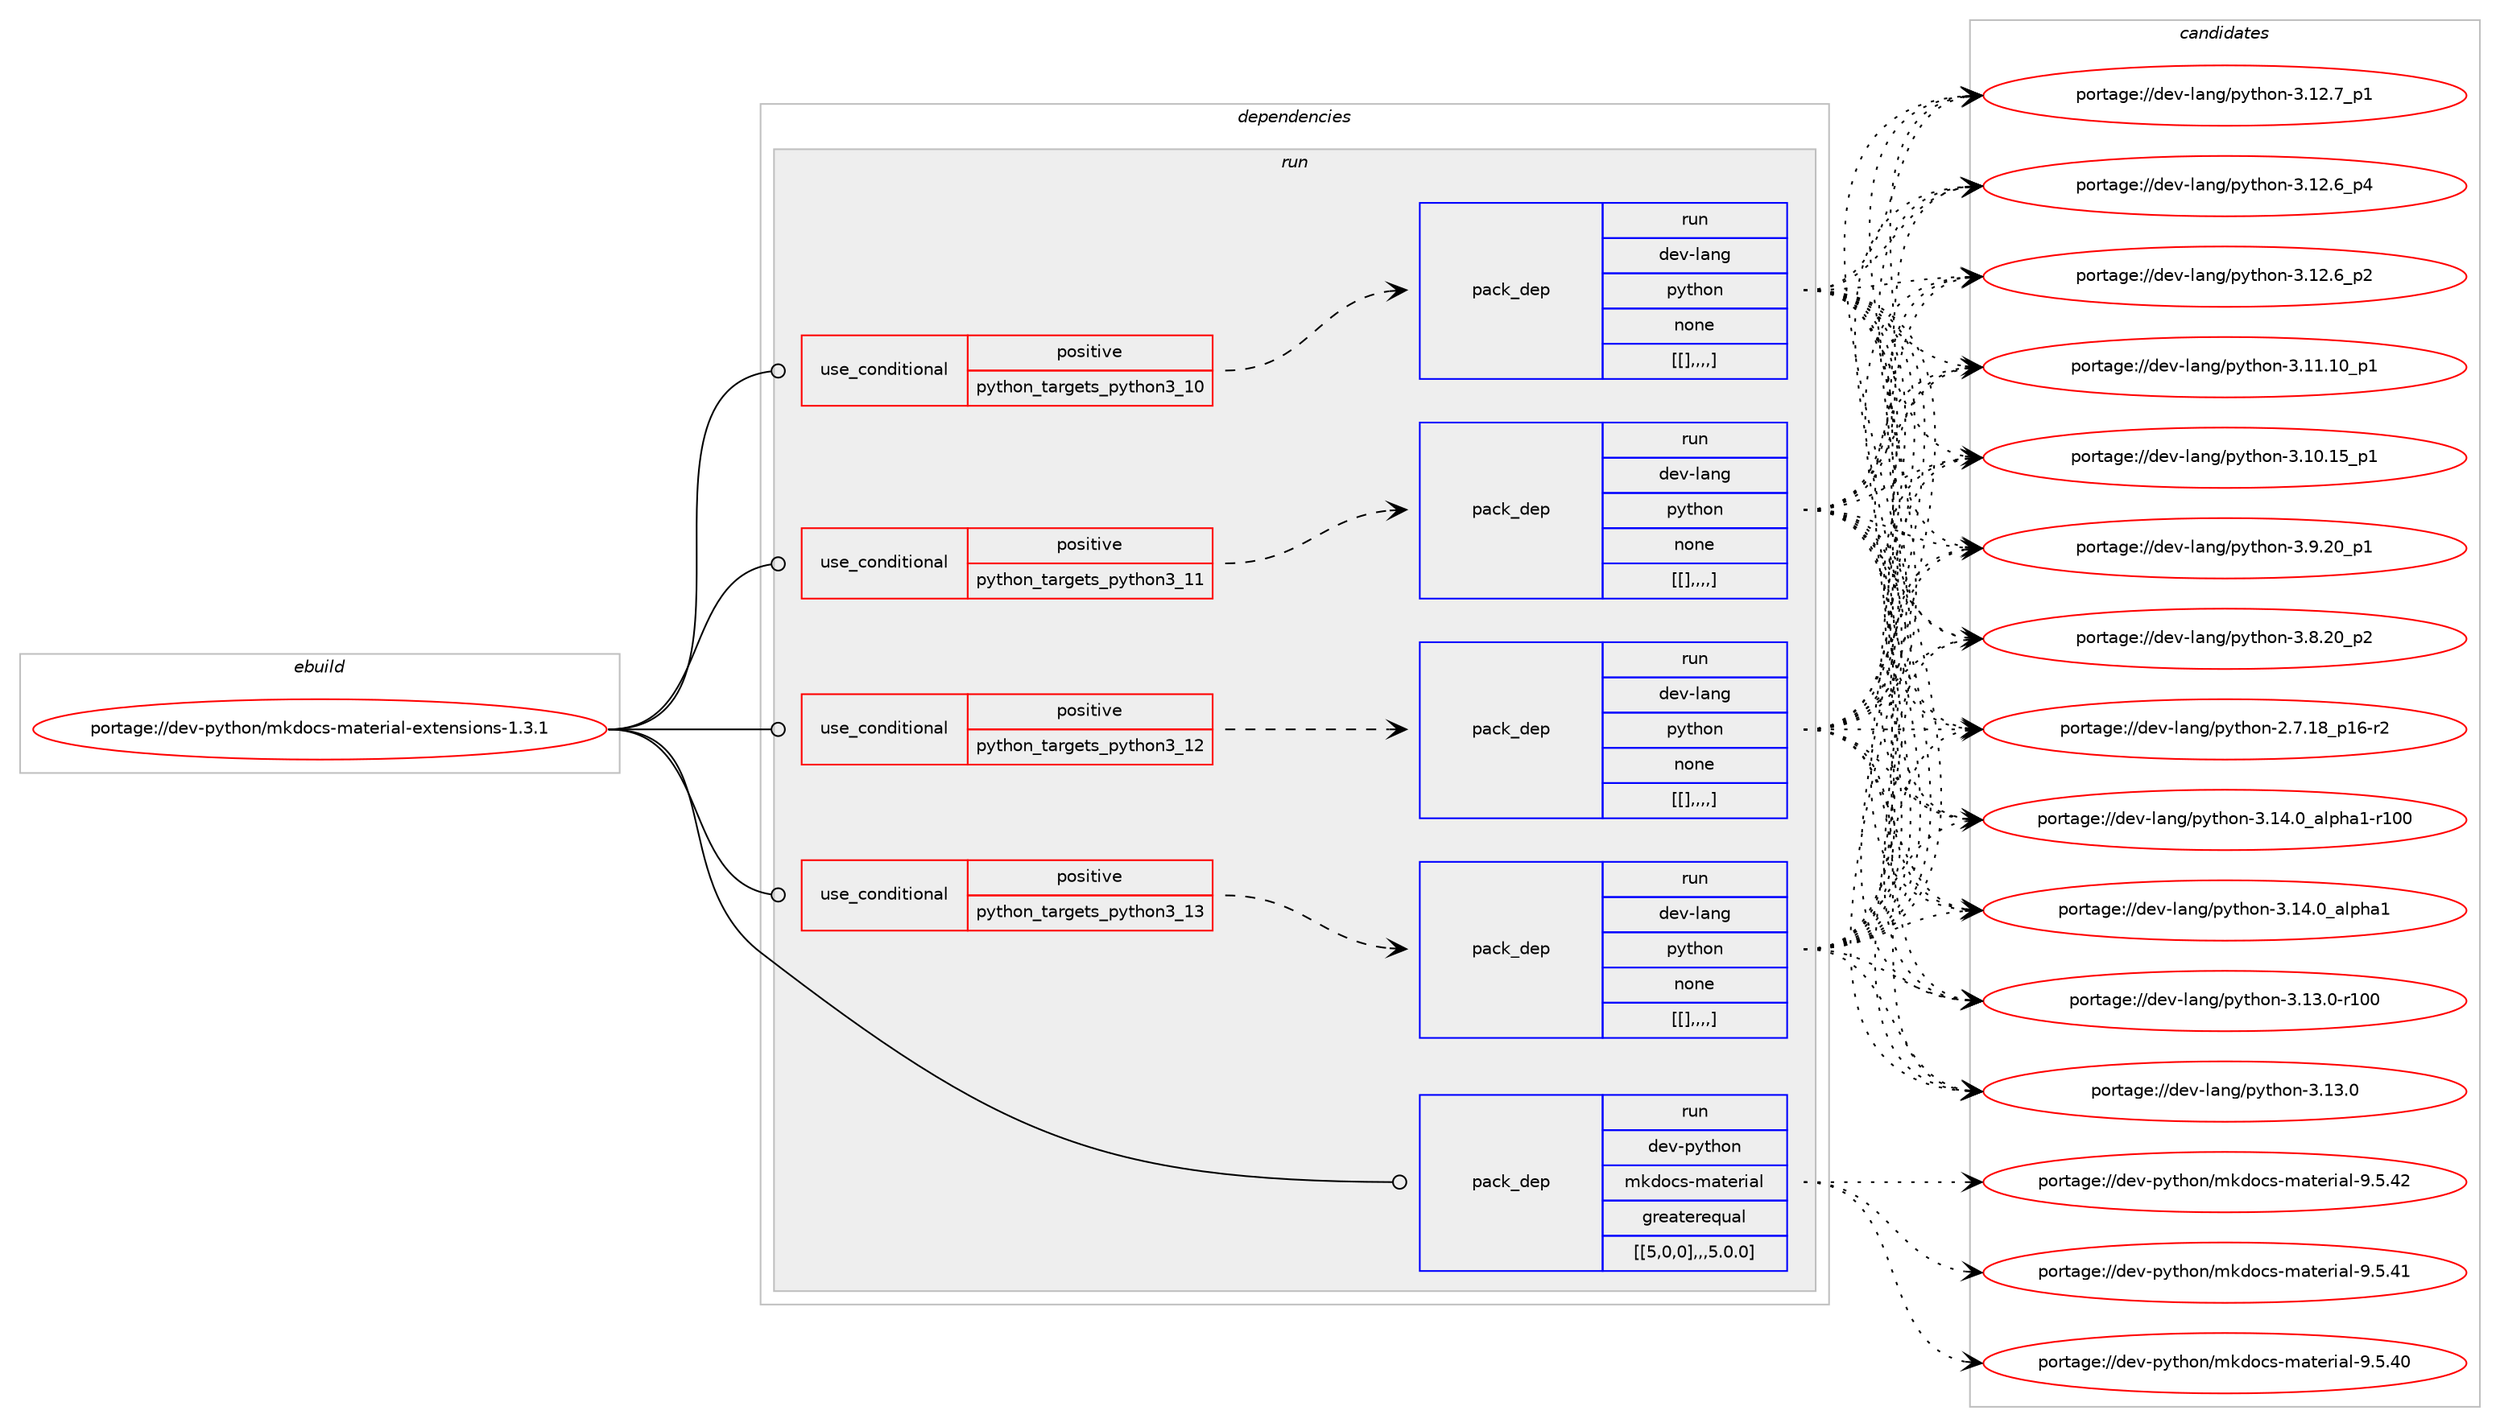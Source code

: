 digraph prolog {

# *************
# Graph options
# *************

newrank=true;
concentrate=true;
compound=true;
graph [rankdir=LR,fontname=Helvetica,fontsize=10,ranksep=1.5];#, ranksep=2.5, nodesep=0.2];
edge  [arrowhead=vee];
node  [fontname=Helvetica,fontsize=10];

# **********
# The ebuild
# **********

subgraph cluster_leftcol {
color=gray;
label=<<i>ebuild</i>>;
id [label="portage://dev-python/mkdocs-material-extensions-1.3.1", color=red, width=4, href="../dev-python/mkdocs-material-extensions-1.3.1.svg"];
}

# ****************
# The dependencies
# ****************

subgraph cluster_midcol {
color=gray;
label=<<i>dependencies</i>>;
subgraph cluster_compile {
fillcolor="#eeeeee";
style=filled;
label=<<i>compile</i>>;
}
subgraph cluster_compileandrun {
fillcolor="#eeeeee";
style=filled;
label=<<i>compile and run</i>>;
}
subgraph cluster_run {
fillcolor="#eeeeee";
style=filled;
label=<<i>run</i>>;
subgraph cond37203 {
dependency157201 [label=<<TABLE BORDER="0" CELLBORDER="1" CELLSPACING="0" CELLPADDING="4"><TR><TD ROWSPAN="3" CELLPADDING="10">use_conditional</TD></TR><TR><TD>positive</TD></TR><TR><TD>python_targets_python3_10</TD></TR></TABLE>>, shape=none, color=red];
subgraph pack118692 {
dependency157203 [label=<<TABLE BORDER="0" CELLBORDER="1" CELLSPACING="0" CELLPADDING="4" WIDTH="220"><TR><TD ROWSPAN="6" CELLPADDING="30">pack_dep</TD></TR><TR><TD WIDTH="110">run</TD></TR><TR><TD>dev-lang</TD></TR><TR><TD>python</TD></TR><TR><TD>none</TD></TR><TR><TD>[[],,,,]</TD></TR></TABLE>>, shape=none, color=blue];
}
dependency157201:e -> dependency157203:w [weight=20,style="dashed",arrowhead="vee"];
}
id:e -> dependency157201:w [weight=20,style="solid",arrowhead="odot"];
subgraph cond37205 {
dependency157229 [label=<<TABLE BORDER="0" CELLBORDER="1" CELLSPACING="0" CELLPADDING="4"><TR><TD ROWSPAN="3" CELLPADDING="10">use_conditional</TD></TR><TR><TD>positive</TD></TR><TR><TD>python_targets_python3_11</TD></TR></TABLE>>, shape=none, color=red];
subgraph pack118716 {
dependency157313 [label=<<TABLE BORDER="0" CELLBORDER="1" CELLSPACING="0" CELLPADDING="4" WIDTH="220"><TR><TD ROWSPAN="6" CELLPADDING="30">pack_dep</TD></TR><TR><TD WIDTH="110">run</TD></TR><TR><TD>dev-lang</TD></TR><TR><TD>python</TD></TR><TR><TD>none</TD></TR><TR><TD>[[],,,,]</TD></TR></TABLE>>, shape=none, color=blue];
}
dependency157229:e -> dependency157313:w [weight=20,style="dashed",arrowhead="vee"];
}
id:e -> dependency157229:w [weight=20,style="solid",arrowhead="odot"];
subgraph cond37252 {
dependency157377 [label=<<TABLE BORDER="0" CELLBORDER="1" CELLSPACING="0" CELLPADDING="4"><TR><TD ROWSPAN="3" CELLPADDING="10">use_conditional</TD></TR><TR><TD>positive</TD></TR><TR><TD>python_targets_python3_12</TD></TR></TABLE>>, shape=none, color=red];
subgraph pack118793 {
dependency157380 [label=<<TABLE BORDER="0" CELLBORDER="1" CELLSPACING="0" CELLPADDING="4" WIDTH="220"><TR><TD ROWSPAN="6" CELLPADDING="30">pack_dep</TD></TR><TR><TD WIDTH="110">run</TD></TR><TR><TD>dev-lang</TD></TR><TR><TD>python</TD></TR><TR><TD>none</TD></TR><TR><TD>[[],,,,]</TD></TR></TABLE>>, shape=none, color=blue];
}
dependency157377:e -> dependency157380:w [weight=20,style="dashed",arrowhead="vee"];
}
id:e -> dependency157377:w [weight=20,style="solid",arrowhead="odot"];
subgraph cond37278 {
dependency157402 [label=<<TABLE BORDER="0" CELLBORDER="1" CELLSPACING="0" CELLPADDING="4"><TR><TD ROWSPAN="3" CELLPADDING="10">use_conditional</TD></TR><TR><TD>positive</TD></TR><TR><TD>python_targets_python3_13</TD></TR></TABLE>>, shape=none, color=red];
subgraph pack118810 {
dependency157424 [label=<<TABLE BORDER="0" CELLBORDER="1" CELLSPACING="0" CELLPADDING="4" WIDTH="220"><TR><TD ROWSPAN="6" CELLPADDING="30">pack_dep</TD></TR><TR><TD WIDTH="110">run</TD></TR><TR><TD>dev-lang</TD></TR><TR><TD>python</TD></TR><TR><TD>none</TD></TR><TR><TD>[[],,,,]</TD></TR></TABLE>>, shape=none, color=blue];
}
dependency157402:e -> dependency157424:w [weight=20,style="dashed",arrowhead="vee"];
}
id:e -> dependency157402:w [weight=20,style="solid",arrowhead="odot"];
subgraph pack118865 {
dependency157493 [label=<<TABLE BORDER="0" CELLBORDER="1" CELLSPACING="0" CELLPADDING="4" WIDTH="220"><TR><TD ROWSPAN="6" CELLPADDING="30">pack_dep</TD></TR><TR><TD WIDTH="110">run</TD></TR><TR><TD>dev-python</TD></TR><TR><TD>mkdocs-material</TD></TR><TR><TD>greaterequal</TD></TR><TR><TD>[[5,0,0],,,5.0.0]</TD></TR></TABLE>>, shape=none, color=blue];
}
id:e -> dependency157493:w [weight=20,style="solid",arrowhead="odot"];
}
}

# **************
# The candidates
# **************

subgraph cluster_choices {
rank=same;
color=gray;
label=<<i>candidates</i>>;

subgraph choice118646 {
color=black;
nodesep=1;
choice100101118451089711010347112121116104111110455146495246489597108112104974945114494848 [label="portage://dev-lang/python-3.14.0_alpha1-r100", color=red, width=4,href="../dev-lang/python-3.14.0_alpha1-r100.svg"];
choice1001011184510897110103471121211161041111104551464952464895971081121049749 [label="portage://dev-lang/python-3.14.0_alpha1", color=red, width=4,href="../dev-lang/python-3.14.0_alpha1.svg"];
choice1001011184510897110103471121211161041111104551464951464845114494848 [label="portage://dev-lang/python-3.13.0-r100", color=red, width=4,href="../dev-lang/python-3.13.0-r100.svg"];
choice10010111845108971101034711212111610411111045514649514648 [label="portage://dev-lang/python-3.13.0", color=red, width=4,href="../dev-lang/python-3.13.0.svg"];
choice100101118451089711010347112121116104111110455146495046559511249 [label="portage://dev-lang/python-3.12.7_p1", color=red, width=4,href="../dev-lang/python-3.12.7_p1.svg"];
choice100101118451089711010347112121116104111110455146495046549511252 [label="portage://dev-lang/python-3.12.6_p4", color=red, width=4,href="../dev-lang/python-3.12.6_p4.svg"];
choice100101118451089711010347112121116104111110455146495046549511250 [label="portage://dev-lang/python-3.12.6_p2", color=red, width=4,href="../dev-lang/python-3.12.6_p2.svg"];
choice10010111845108971101034711212111610411111045514649494649489511249 [label="portage://dev-lang/python-3.11.10_p1", color=red, width=4,href="../dev-lang/python-3.11.10_p1.svg"];
choice10010111845108971101034711212111610411111045514649484649539511249 [label="portage://dev-lang/python-3.10.15_p1", color=red, width=4,href="../dev-lang/python-3.10.15_p1.svg"];
choice100101118451089711010347112121116104111110455146574650489511249 [label="portage://dev-lang/python-3.9.20_p1", color=red, width=4,href="../dev-lang/python-3.9.20_p1.svg"];
choice100101118451089711010347112121116104111110455146564650489511250 [label="portage://dev-lang/python-3.8.20_p2", color=red, width=4,href="../dev-lang/python-3.8.20_p2.svg"];
choice100101118451089711010347112121116104111110455046554649569511249544511450 [label="portage://dev-lang/python-2.7.18_p16-r2", color=red, width=4,href="../dev-lang/python-2.7.18_p16-r2.svg"];
dependency157203:e -> choice100101118451089711010347112121116104111110455146495246489597108112104974945114494848:w [style=dotted,weight="100"];
dependency157203:e -> choice1001011184510897110103471121211161041111104551464952464895971081121049749:w [style=dotted,weight="100"];
dependency157203:e -> choice1001011184510897110103471121211161041111104551464951464845114494848:w [style=dotted,weight="100"];
dependency157203:e -> choice10010111845108971101034711212111610411111045514649514648:w [style=dotted,weight="100"];
dependency157203:e -> choice100101118451089711010347112121116104111110455146495046559511249:w [style=dotted,weight="100"];
dependency157203:e -> choice100101118451089711010347112121116104111110455146495046549511252:w [style=dotted,weight="100"];
dependency157203:e -> choice100101118451089711010347112121116104111110455146495046549511250:w [style=dotted,weight="100"];
dependency157203:e -> choice10010111845108971101034711212111610411111045514649494649489511249:w [style=dotted,weight="100"];
dependency157203:e -> choice10010111845108971101034711212111610411111045514649484649539511249:w [style=dotted,weight="100"];
dependency157203:e -> choice100101118451089711010347112121116104111110455146574650489511249:w [style=dotted,weight="100"];
dependency157203:e -> choice100101118451089711010347112121116104111110455146564650489511250:w [style=dotted,weight="100"];
dependency157203:e -> choice100101118451089711010347112121116104111110455046554649569511249544511450:w [style=dotted,weight="100"];
}
subgraph choice118656 {
color=black;
nodesep=1;
choice100101118451089711010347112121116104111110455146495246489597108112104974945114494848 [label="portage://dev-lang/python-3.14.0_alpha1-r100", color=red, width=4,href="../dev-lang/python-3.14.0_alpha1-r100.svg"];
choice1001011184510897110103471121211161041111104551464952464895971081121049749 [label="portage://dev-lang/python-3.14.0_alpha1", color=red, width=4,href="../dev-lang/python-3.14.0_alpha1.svg"];
choice1001011184510897110103471121211161041111104551464951464845114494848 [label="portage://dev-lang/python-3.13.0-r100", color=red, width=4,href="../dev-lang/python-3.13.0-r100.svg"];
choice10010111845108971101034711212111610411111045514649514648 [label="portage://dev-lang/python-3.13.0", color=red, width=4,href="../dev-lang/python-3.13.0.svg"];
choice100101118451089711010347112121116104111110455146495046559511249 [label="portage://dev-lang/python-3.12.7_p1", color=red, width=4,href="../dev-lang/python-3.12.7_p1.svg"];
choice100101118451089711010347112121116104111110455146495046549511252 [label="portage://dev-lang/python-3.12.6_p4", color=red, width=4,href="../dev-lang/python-3.12.6_p4.svg"];
choice100101118451089711010347112121116104111110455146495046549511250 [label="portage://dev-lang/python-3.12.6_p2", color=red, width=4,href="../dev-lang/python-3.12.6_p2.svg"];
choice10010111845108971101034711212111610411111045514649494649489511249 [label="portage://dev-lang/python-3.11.10_p1", color=red, width=4,href="../dev-lang/python-3.11.10_p1.svg"];
choice10010111845108971101034711212111610411111045514649484649539511249 [label="portage://dev-lang/python-3.10.15_p1", color=red, width=4,href="../dev-lang/python-3.10.15_p1.svg"];
choice100101118451089711010347112121116104111110455146574650489511249 [label="portage://dev-lang/python-3.9.20_p1", color=red, width=4,href="../dev-lang/python-3.9.20_p1.svg"];
choice100101118451089711010347112121116104111110455146564650489511250 [label="portage://dev-lang/python-3.8.20_p2", color=red, width=4,href="../dev-lang/python-3.8.20_p2.svg"];
choice100101118451089711010347112121116104111110455046554649569511249544511450 [label="portage://dev-lang/python-2.7.18_p16-r2", color=red, width=4,href="../dev-lang/python-2.7.18_p16-r2.svg"];
dependency157313:e -> choice100101118451089711010347112121116104111110455146495246489597108112104974945114494848:w [style=dotted,weight="100"];
dependency157313:e -> choice1001011184510897110103471121211161041111104551464952464895971081121049749:w [style=dotted,weight="100"];
dependency157313:e -> choice1001011184510897110103471121211161041111104551464951464845114494848:w [style=dotted,weight="100"];
dependency157313:e -> choice10010111845108971101034711212111610411111045514649514648:w [style=dotted,weight="100"];
dependency157313:e -> choice100101118451089711010347112121116104111110455146495046559511249:w [style=dotted,weight="100"];
dependency157313:e -> choice100101118451089711010347112121116104111110455146495046549511252:w [style=dotted,weight="100"];
dependency157313:e -> choice100101118451089711010347112121116104111110455146495046549511250:w [style=dotted,weight="100"];
dependency157313:e -> choice10010111845108971101034711212111610411111045514649494649489511249:w [style=dotted,weight="100"];
dependency157313:e -> choice10010111845108971101034711212111610411111045514649484649539511249:w [style=dotted,weight="100"];
dependency157313:e -> choice100101118451089711010347112121116104111110455146574650489511249:w [style=dotted,weight="100"];
dependency157313:e -> choice100101118451089711010347112121116104111110455146564650489511250:w [style=dotted,weight="100"];
dependency157313:e -> choice100101118451089711010347112121116104111110455046554649569511249544511450:w [style=dotted,weight="100"];
}
subgraph choice118681 {
color=black;
nodesep=1;
choice100101118451089711010347112121116104111110455146495246489597108112104974945114494848 [label="portage://dev-lang/python-3.14.0_alpha1-r100", color=red, width=4,href="../dev-lang/python-3.14.0_alpha1-r100.svg"];
choice1001011184510897110103471121211161041111104551464952464895971081121049749 [label="portage://dev-lang/python-3.14.0_alpha1", color=red, width=4,href="../dev-lang/python-3.14.0_alpha1.svg"];
choice1001011184510897110103471121211161041111104551464951464845114494848 [label="portage://dev-lang/python-3.13.0-r100", color=red, width=4,href="../dev-lang/python-3.13.0-r100.svg"];
choice10010111845108971101034711212111610411111045514649514648 [label="portage://dev-lang/python-3.13.0", color=red, width=4,href="../dev-lang/python-3.13.0.svg"];
choice100101118451089711010347112121116104111110455146495046559511249 [label="portage://dev-lang/python-3.12.7_p1", color=red, width=4,href="../dev-lang/python-3.12.7_p1.svg"];
choice100101118451089711010347112121116104111110455146495046549511252 [label="portage://dev-lang/python-3.12.6_p4", color=red, width=4,href="../dev-lang/python-3.12.6_p4.svg"];
choice100101118451089711010347112121116104111110455146495046549511250 [label="portage://dev-lang/python-3.12.6_p2", color=red, width=4,href="../dev-lang/python-3.12.6_p2.svg"];
choice10010111845108971101034711212111610411111045514649494649489511249 [label="portage://dev-lang/python-3.11.10_p1", color=red, width=4,href="../dev-lang/python-3.11.10_p1.svg"];
choice10010111845108971101034711212111610411111045514649484649539511249 [label="portage://dev-lang/python-3.10.15_p1", color=red, width=4,href="../dev-lang/python-3.10.15_p1.svg"];
choice100101118451089711010347112121116104111110455146574650489511249 [label="portage://dev-lang/python-3.9.20_p1", color=red, width=4,href="../dev-lang/python-3.9.20_p1.svg"];
choice100101118451089711010347112121116104111110455146564650489511250 [label="portage://dev-lang/python-3.8.20_p2", color=red, width=4,href="../dev-lang/python-3.8.20_p2.svg"];
choice100101118451089711010347112121116104111110455046554649569511249544511450 [label="portage://dev-lang/python-2.7.18_p16-r2", color=red, width=4,href="../dev-lang/python-2.7.18_p16-r2.svg"];
dependency157380:e -> choice100101118451089711010347112121116104111110455146495246489597108112104974945114494848:w [style=dotted,weight="100"];
dependency157380:e -> choice1001011184510897110103471121211161041111104551464952464895971081121049749:w [style=dotted,weight="100"];
dependency157380:e -> choice1001011184510897110103471121211161041111104551464951464845114494848:w [style=dotted,weight="100"];
dependency157380:e -> choice10010111845108971101034711212111610411111045514649514648:w [style=dotted,weight="100"];
dependency157380:e -> choice100101118451089711010347112121116104111110455146495046559511249:w [style=dotted,weight="100"];
dependency157380:e -> choice100101118451089711010347112121116104111110455146495046549511252:w [style=dotted,weight="100"];
dependency157380:e -> choice100101118451089711010347112121116104111110455146495046549511250:w [style=dotted,weight="100"];
dependency157380:e -> choice10010111845108971101034711212111610411111045514649494649489511249:w [style=dotted,weight="100"];
dependency157380:e -> choice10010111845108971101034711212111610411111045514649484649539511249:w [style=dotted,weight="100"];
dependency157380:e -> choice100101118451089711010347112121116104111110455146574650489511249:w [style=dotted,weight="100"];
dependency157380:e -> choice100101118451089711010347112121116104111110455146564650489511250:w [style=dotted,weight="100"];
dependency157380:e -> choice100101118451089711010347112121116104111110455046554649569511249544511450:w [style=dotted,weight="100"];
}
subgraph choice118691 {
color=black;
nodesep=1;
choice100101118451089711010347112121116104111110455146495246489597108112104974945114494848 [label="portage://dev-lang/python-3.14.0_alpha1-r100", color=red, width=4,href="../dev-lang/python-3.14.0_alpha1-r100.svg"];
choice1001011184510897110103471121211161041111104551464952464895971081121049749 [label="portage://dev-lang/python-3.14.0_alpha1", color=red, width=4,href="../dev-lang/python-3.14.0_alpha1.svg"];
choice1001011184510897110103471121211161041111104551464951464845114494848 [label="portage://dev-lang/python-3.13.0-r100", color=red, width=4,href="../dev-lang/python-3.13.0-r100.svg"];
choice10010111845108971101034711212111610411111045514649514648 [label="portage://dev-lang/python-3.13.0", color=red, width=4,href="../dev-lang/python-3.13.0.svg"];
choice100101118451089711010347112121116104111110455146495046559511249 [label="portage://dev-lang/python-3.12.7_p1", color=red, width=4,href="../dev-lang/python-3.12.7_p1.svg"];
choice100101118451089711010347112121116104111110455146495046549511252 [label="portage://dev-lang/python-3.12.6_p4", color=red, width=4,href="../dev-lang/python-3.12.6_p4.svg"];
choice100101118451089711010347112121116104111110455146495046549511250 [label="portage://dev-lang/python-3.12.6_p2", color=red, width=4,href="../dev-lang/python-3.12.6_p2.svg"];
choice10010111845108971101034711212111610411111045514649494649489511249 [label="portage://dev-lang/python-3.11.10_p1", color=red, width=4,href="../dev-lang/python-3.11.10_p1.svg"];
choice10010111845108971101034711212111610411111045514649484649539511249 [label="portage://dev-lang/python-3.10.15_p1", color=red, width=4,href="../dev-lang/python-3.10.15_p1.svg"];
choice100101118451089711010347112121116104111110455146574650489511249 [label="portage://dev-lang/python-3.9.20_p1", color=red, width=4,href="../dev-lang/python-3.9.20_p1.svg"];
choice100101118451089711010347112121116104111110455146564650489511250 [label="portage://dev-lang/python-3.8.20_p2", color=red, width=4,href="../dev-lang/python-3.8.20_p2.svg"];
choice100101118451089711010347112121116104111110455046554649569511249544511450 [label="portage://dev-lang/python-2.7.18_p16-r2", color=red, width=4,href="../dev-lang/python-2.7.18_p16-r2.svg"];
dependency157424:e -> choice100101118451089711010347112121116104111110455146495246489597108112104974945114494848:w [style=dotted,weight="100"];
dependency157424:e -> choice1001011184510897110103471121211161041111104551464952464895971081121049749:w [style=dotted,weight="100"];
dependency157424:e -> choice1001011184510897110103471121211161041111104551464951464845114494848:w [style=dotted,weight="100"];
dependency157424:e -> choice10010111845108971101034711212111610411111045514649514648:w [style=dotted,weight="100"];
dependency157424:e -> choice100101118451089711010347112121116104111110455146495046559511249:w [style=dotted,weight="100"];
dependency157424:e -> choice100101118451089711010347112121116104111110455146495046549511252:w [style=dotted,weight="100"];
dependency157424:e -> choice100101118451089711010347112121116104111110455146495046549511250:w [style=dotted,weight="100"];
dependency157424:e -> choice10010111845108971101034711212111610411111045514649494649489511249:w [style=dotted,weight="100"];
dependency157424:e -> choice10010111845108971101034711212111610411111045514649484649539511249:w [style=dotted,weight="100"];
dependency157424:e -> choice100101118451089711010347112121116104111110455146574650489511249:w [style=dotted,weight="100"];
dependency157424:e -> choice100101118451089711010347112121116104111110455146564650489511250:w [style=dotted,weight="100"];
dependency157424:e -> choice100101118451089711010347112121116104111110455046554649569511249544511450:w [style=dotted,weight="100"];
}
subgraph choice118706 {
color=black;
nodesep=1;
choice10010111845112121116104111110471091071001119911545109971161011141059710845574653465250 [label="portage://dev-python/mkdocs-material-9.5.42", color=red, width=4,href="../dev-python/mkdocs-material-9.5.42.svg"];
choice10010111845112121116104111110471091071001119911545109971161011141059710845574653465249 [label="portage://dev-python/mkdocs-material-9.5.41", color=red, width=4,href="../dev-python/mkdocs-material-9.5.41.svg"];
choice10010111845112121116104111110471091071001119911545109971161011141059710845574653465248 [label="portage://dev-python/mkdocs-material-9.5.40", color=red, width=4,href="../dev-python/mkdocs-material-9.5.40.svg"];
dependency157493:e -> choice10010111845112121116104111110471091071001119911545109971161011141059710845574653465250:w [style=dotted,weight="100"];
dependency157493:e -> choice10010111845112121116104111110471091071001119911545109971161011141059710845574653465249:w [style=dotted,weight="100"];
dependency157493:e -> choice10010111845112121116104111110471091071001119911545109971161011141059710845574653465248:w [style=dotted,weight="100"];
}
}

}
